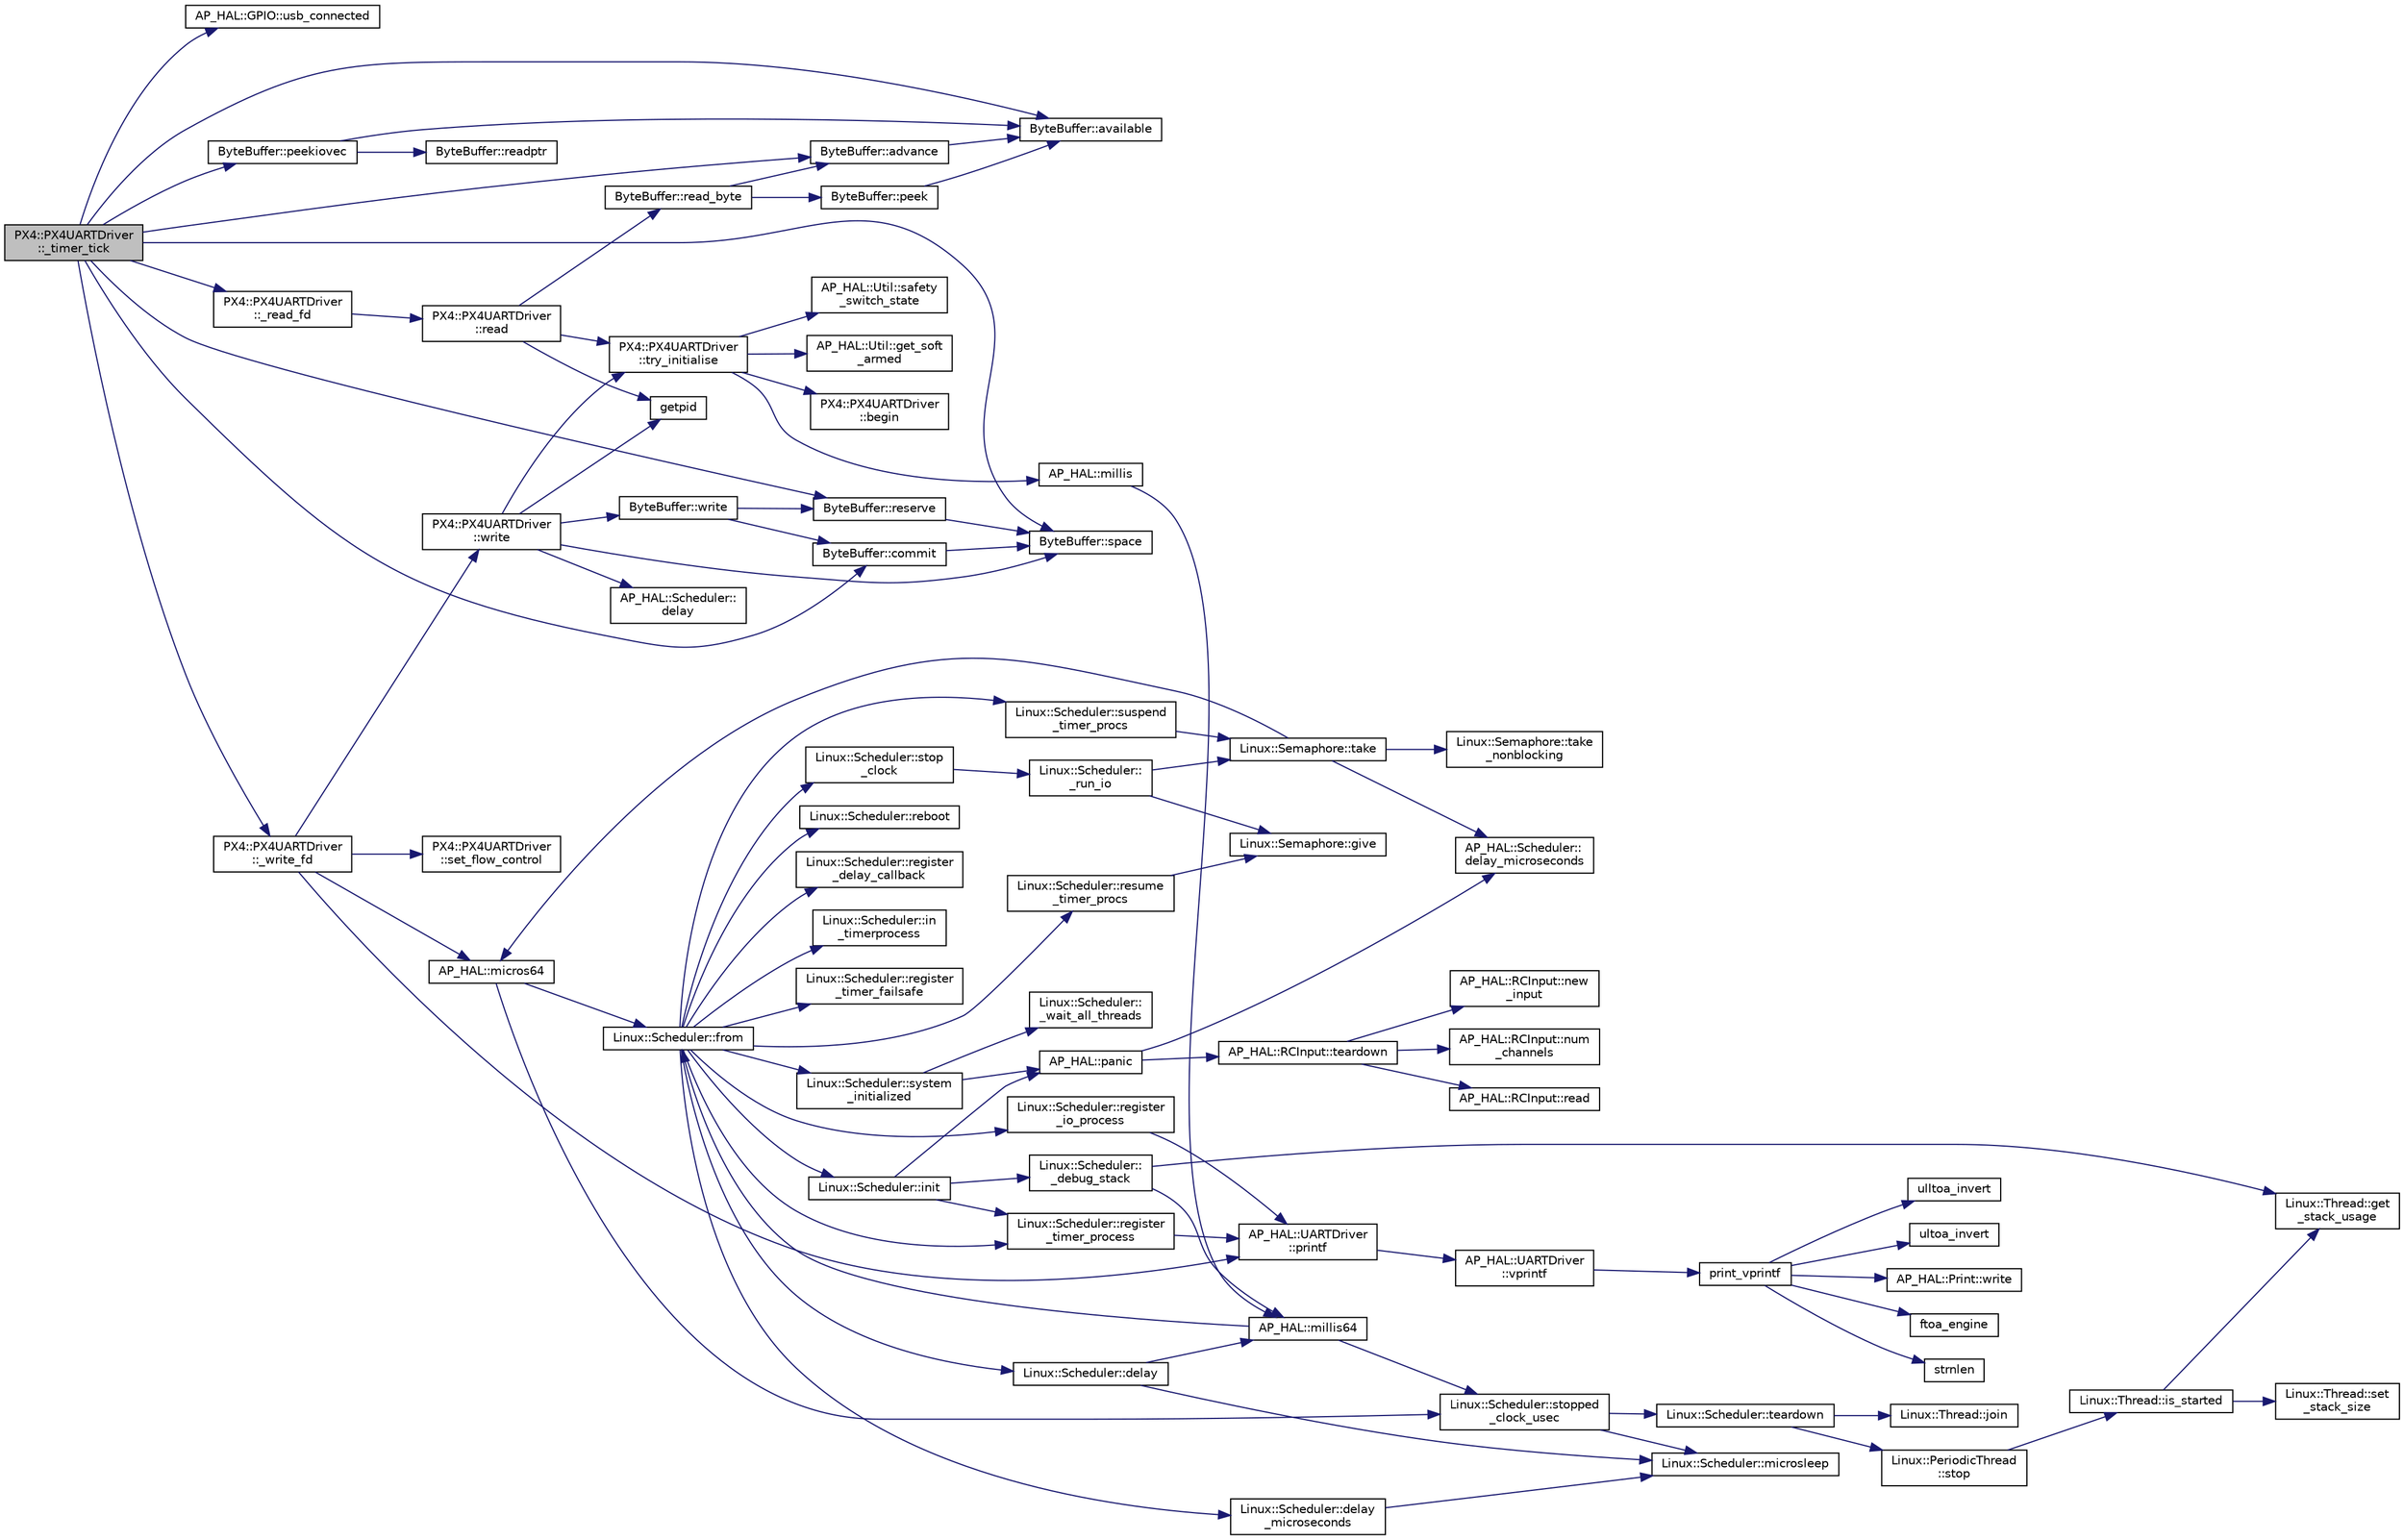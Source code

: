 digraph "PX4::PX4UARTDriver::_timer_tick"
{
 // INTERACTIVE_SVG=YES
  edge [fontname="Helvetica",fontsize="10",labelfontname="Helvetica",labelfontsize="10"];
  node [fontname="Helvetica",fontsize="10",shape=record];
  rankdir="LR";
  Node1 [label="PX4::PX4UARTDriver\l::_timer_tick",height=0.2,width=0.4,color="black", fillcolor="grey75", style="filled", fontcolor="black"];
  Node1 -> Node2 [color="midnightblue",fontsize="10",style="solid",fontname="Helvetica"];
  Node2 [label="AP_HAL::GPIO::usb_connected",height=0.2,width=0.4,color="black", fillcolor="white", style="filled",URL="$classAP__HAL_1_1GPIO.html#ab0ea67003249493b7efc0528410b9be6"];
  Node1 -> Node3 [color="midnightblue",fontsize="10",style="solid",fontname="Helvetica"];
  Node3 [label="ByteBuffer::available",height=0.2,width=0.4,color="black", fillcolor="white", style="filled",URL="$classByteBuffer.html#aacbc04305e267a33a431f8736f8d0d5d"];
  Node1 -> Node4 [color="midnightblue",fontsize="10",style="solid",fontname="Helvetica"];
  Node4 [label="ByteBuffer::peekiovec",height=0.2,width=0.4,color="black", fillcolor="white", style="filled",URL="$classByteBuffer.html#a413289b6d4cc7f9550b9c75dc7e886d5"];
  Node4 -> Node3 [color="midnightblue",fontsize="10",style="solid",fontname="Helvetica"];
  Node4 -> Node5 [color="midnightblue",fontsize="10",style="solid",fontname="Helvetica"];
  Node5 [label="ByteBuffer::readptr",height=0.2,width=0.4,color="black", fillcolor="white", style="filled",URL="$classByteBuffer.html#ac8877785d9931ae293a216b46951b4a1"];
  Node1 -> Node6 [color="midnightblue",fontsize="10",style="solid",fontname="Helvetica"];
  Node6 [label="PX4::PX4UARTDriver\l::_write_fd",height=0.2,width=0.4,color="black", fillcolor="white", style="filled",URL="$classPX4_1_1PX4UARTDriver.html#a999818ba89f3849918b43fb38dd3e836"];
  Node6 -> Node7 [color="midnightblue",fontsize="10",style="solid",fontname="Helvetica"];
  Node7 [label="AP_HAL::micros64",height=0.2,width=0.4,color="black", fillcolor="white", style="filled",URL="$namespaceAP__HAL.html#a7aa0ce7625c9680e30ff4a99940907a5"];
  Node7 -> Node8 [color="midnightblue",fontsize="10",style="solid",fontname="Helvetica"];
  Node8 [label="Linux::Scheduler::from",height=0.2,width=0.4,color="black", fillcolor="white", style="filled",URL="$classLinux_1_1Scheduler.html#a53ecaae0fdc72f85bd57c4b0cff93653"];
  Node8 -> Node9 [color="midnightblue",fontsize="10",style="solid",fontname="Helvetica"];
  Node9 [label="Linux::Scheduler::init",height=0.2,width=0.4,color="black", fillcolor="white", style="filled",URL="$classLinux_1_1Scheduler.html#a3d77c332e051c28c83fb07757e7100bd"];
  Node9 -> Node10 [color="midnightblue",fontsize="10",style="solid",fontname="Helvetica"];
  Node10 [label="AP_HAL::panic",height=0.2,width=0.4,color="black", fillcolor="white", style="filled",URL="$namespaceAP__HAL.html#a71832f03d849a0c088f04fc98d3c8143"];
  Node10 -> Node11 [color="midnightblue",fontsize="10",style="solid",fontname="Helvetica"];
  Node11 [label="AP_HAL::RCInput::teardown",height=0.2,width=0.4,color="black", fillcolor="white", style="filled",URL="$classAP__HAL_1_1RCInput.html#a2bea13d38f2b9ae8bf5193a3a69f0a31"];
  Node11 -> Node12 [color="midnightblue",fontsize="10",style="solid",fontname="Helvetica"];
  Node12 [label="AP_HAL::RCInput::new\l_input",height=0.2,width=0.4,color="black", fillcolor="white", style="filled",URL="$classAP__HAL_1_1RCInput.html#aee1fade33080edef83dd7db0fad0f7da"];
  Node11 -> Node13 [color="midnightblue",fontsize="10",style="solid",fontname="Helvetica"];
  Node13 [label="AP_HAL::RCInput::num\l_channels",height=0.2,width=0.4,color="black", fillcolor="white", style="filled",URL="$classAP__HAL_1_1RCInput.html#ae55f959c6115c1f41783af3a2b6c4fcd"];
  Node11 -> Node14 [color="midnightblue",fontsize="10",style="solid",fontname="Helvetica"];
  Node14 [label="AP_HAL::RCInput::read",height=0.2,width=0.4,color="black", fillcolor="white", style="filled",URL="$classAP__HAL_1_1RCInput.html#a078fd7e6d2e6a899009ec674a8e03498"];
  Node10 -> Node15 [color="midnightblue",fontsize="10",style="solid",fontname="Helvetica"];
  Node15 [label="AP_HAL::Scheduler::\ldelay_microseconds",height=0.2,width=0.4,color="black", fillcolor="white", style="filled",URL="$classAP__HAL_1_1Scheduler.html#a78c4f1b1f192ac1c99544b6cc8f099b0"];
  Node9 -> Node16 [color="midnightblue",fontsize="10",style="solid",fontname="Helvetica"];
  Node16 [label="Linux::Scheduler::register\l_timer_process",height=0.2,width=0.4,color="black", fillcolor="white", style="filled",URL="$classLinux_1_1Scheduler.html#a02a34a123dfebaf360f7010745e1e646"];
  Node16 -> Node17 [color="midnightblue",fontsize="10",style="solid",fontname="Helvetica"];
  Node17 [label="AP_HAL::UARTDriver\l::printf",height=0.2,width=0.4,color="black", fillcolor="white", style="filled",URL="$classAP__HAL_1_1UARTDriver.html#a6ceedc792594e59fc7d80b39a435f027"];
  Node17 -> Node18 [color="midnightblue",fontsize="10",style="solid",fontname="Helvetica"];
  Node18 [label="AP_HAL::UARTDriver\l::vprintf",height=0.2,width=0.4,color="black", fillcolor="white", style="filled",URL="$classAP__HAL_1_1UARTDriver.html#aa8abfb6d6641299472c29ac1edde559f"];
  Node18 -> Node19 [color="midnightblue",fontsize="10",style="solid",fontname="Helvetica"];
  Node19 [label="print_vprintf",height=0.2,width=0.4,color="black", fillcolor="white", style="filled",URL="$print__vprintf_8cpp.html#a1534eaeab54696df96975b56d9f49212"];
  Node19 -> Node20 [color="midnightblue",fontsize="10",style="solid",fontname="Helvetica"];
  Node20 [label="AP_HAL::Print::write",height=0.2,width=0.4,color="black", fillcolor="white", style="filled",URL="$classAP__HAL_1_1Print.html#acc65391952a43334f8f5c9bef341f501"];
  Node19 -> Node21 [color="midnightblue",fontsize="10",style="solid",fontname="Helvetica"];
  Node21 [label="ftoa_engine",height=0.2,width=0.4,color="black", fillcolor="white", style="filled",URL="$ftoa__engine_8cpp.html#a1c28234da8f20b43c85890d4bb452947"];
  Node19 -> Node22 [color="midnightblue",fontsize="10",style="solid",fontname="Helvetica"];
  Node22 [label="strnlen",height=0.2,width=0.4,color="black", fillcolor="white", style="filled",URL="$replace_8cpp.html#a880bcc7b85a09e6254691bebd5344b51"];
  Node19 -> Node23 [color="midnightblue",fontsize="10",style="solid",fontname="Helvetica"];
  Node23 [label="ulltoa_invert",height=0.2,width=0.4,color="black", fillcolor="white", style="filled",URL="$utoa__invert_8cpp.html#a34926f552460b47c414ec4d83b32815c"];
  Node19 -> Node24 [color="midnightblue",fontsize="10",style="solid",fontname="Helvetica"];
  Node24 [label="ultoa_invert",height=0.2,width=0.4,color="black", fillcolor="white", style="filled",URL="$utoa__invert_8cpp.html#a5d99bba8e697c1e11da489d88fca8559"];
  Node9 -> Node25 [color="midnightblue",fontsize="10",style="solid",fontname="Helvetica"];
  Node25 [label="Linux::Scheduler::\l_debug_stack",height=0.2,width=0.4,color="black", fillcolor="white", style="filled",URL="$classLinux_1_1Scheduler.html#a163eb7b285c95b1b1d036fc61d723910"];
  Node25 -> Node26 [color="midnightblue",fontsize="10",style="solid",fontname="Helvetica"];
  Node26 [label="AP_HAL::millis64",height=0.2,width=0.4,color="black", fillcolor="white", style="filled",URL="$namespaceAP__HAL.html#a59336c5fceaf28a76d1df1581a87a25d"];
  Node26 -> Node8 [color="midnightblue",fontsize="10",style="solid",fontname="Helvetica"];
  Node26 -> Node27 [color="midnightblue",fontsize="10",style="solid",fontname="Helvetica"];
  Node27 [label="Linux::Scheduler::stopped\l_clock_usec",height=0.2,width=0.4,color="black", fillcolor="white", style="filled",URL="$classLinux_1_1Scheduler.html#a682b4c34f330f66db5ab4aa5d96e13f9"];
  Node27 -> Node28 [color="midnightblue",fontsize="10",style="solid",fontname="Helvetica"];
  Node28 [label="Linux::Scheduler::microsleep",height=0.2,width=0.4,color="black", fillcolor="white", style="filled",URL="$classLinux_1_1Scheduler.html#a647872aff158b510c56862f51f951538"];
  Node27 -> Node29 [color="midnightblue",fontsize="10",style="solid",fontname="Helvetica"];
  Node29 [label="Linux::Scheduler::teardown",height=0.2,width=0.4,color="black", fillcolor="white", style="filled",URL="$classLinux_1_1Scheduler.html#ab373a83d818679432520ea881044b2a7"];
  Node29 -> Node30 [color="midnightblue",fontsize="10",style="solid",fontname="Helvetica"];
  Node30 [label="Linux::PeriodicThread\l::stop",height=0.2,width=0.4,color="black", fillcolor="white", style="filled",URL="$classLinux_1_1PeriodicThread.html#a136aaf6e713f63b246fc4a2905e6e9a1"];
  Node30 -> Node31 [color="midnightblue",fontsize="10",style="solid",fontname="Helvetica"];
  Node31 [label="Linux::Thread::is_started",height=0.2,width=0.4,color="black", fillcolor="white", style="filled",URL="$classLinux_1_1Thread.html#a240d7b48a9a8eb43638f67295a1819e5"];
  Node31 -> Node32 [color="midnightblue",fontsize="10",style="solid",fontname="Helvetica"];
  Node32 [label="Linux::Thread::get\l_stack_usage",height=0.2,width=0.4,color="black", fillcolor="white", style="filled",URL="$classLinux_1_1Thread.html#a6884970a0811ae21953c57fb98aa6e96"];
  Node31 -> Node33 [color="midnightblue",fontsize="10",style="solid",fontname="Helvetica"];
  Node33 [label="Linux::Thread::set\l_stack_size",height=0.2,width=0.4,color="black", fillcolor="white", style="filled",URL="$classLinux_1_1Thread.html#a8d3282b714faaf68eae534e9276419f0"];
  Node29 -> Node34 [color="midnightblue",fontsize="10",style="solid",fontname="Helvetica"];
  Node34 [label="Linux::Thread::join",height=0.2,width=0.4,color="black", fillcolor="white", style="filled",URL="$classLinux_1_1Thread.html#a32b7d184279634922e2f3b23b584fbcd"];
  Node25 -> Node32 [color="midnightblue",fontsize="10",style="solid",fontname="Helvetica"];
  Node8 -> Node35 [color="midnightblue",fontsize="10",style="solid",fontname="Helvetica"];
  Node35 [label="Linux::Scheduler::delay",height=0.2,width=0.4,color="black", fillcolor="white", style="filled",URL="$classLinux_1_1Scheduler.html#a14f3239ecbb9889823b20dc9de655c2f"];
  Node35 -> Node26 [color="midnightblue",fontsize="10",style="solid",fontname="Helvetica"];
  Node35 -> Node28 [color="midnightblue",fontsize="10",style="solid",fontname="Helvetica"];
  Node8 -> Node36 [color="midnightblue",fontsize="10",style="solid",fontname="Helvetica"];
  Node36 [label="Linux::Scheduler::delay\l_microseconds",height=0.2,width=0.4,color="black", fillcolor="white", style="filled",URL="$classLinux_1_1Scheduler.html#a4cffd5bcba0175bf49c7aa75ff3bf09a"];
  Node36 -> Node28 [color="midnightblue",fontsize="10",style="solid",fontname="Helvetica"];
  Node8 -> Node37 [color="midnightblue",fontsize="10",style="solid",fontname="Helvetica"];
  Node37 [label="Linux::Scheduler::register\l_delay_callback",height=0.2,width=0.4,color="black", fillcolor="white", style="filled",URL="$classLinux_1_1Scheduler.html#a5cb50b637d5fd3e5f9220bc23db0fb3f"];
  Node8 -> Node16 [color="midnightblue",fontsize="10",style="solid",fontname="Helvetica"];
  Node8 -> Node38 [color="midnightblue",fontsize="10",style="solid",fontname="Helvetica"];
  Node38 [label="Linux::Scheduler::register\l_io_process",height=0.2,width=0.4,color="black", fillcolor="white", style="filled",URL="$classLinux_1_1Scheduler.html#aa2be97cb8686d72cc322fb38f69a940c"];
  Node38 -> Node17 [color="midnightblue",fontsize="10",style="solid",fontname="Helvetica"];
  Node8 -> Node39 [color="midnightblue",fontsize="10",style="solid",fontname="Helvetica"];
  Node39 [label="Linux::Scheduler::suspend\l_timer_procs",height=0.2,width=0.4,color="black", fillcolor="white", style="filled",URL="$classLinux_1_1Scheduler.html#abba967d02c28cb0b16a7cebbff9bc6d6"];
  Node39 -> Node40 [color="midnightblue",fontsize="10",style="solid",fontname="Helvetica"];
  Node40 [label="Linux::Semaphore::take",height=0.2,width=0.4,color="black", fillcolor="white", style="filled",URL="$classLinux_1_1Semaphore.html#afc4c8706abb7e68aa4001ea372dc614e"];
  Node40 -> Node41 [color="midnightblue",fontsize="10",style="solid",fontname="Helvetica"];
  Node41 [label="Linux::Semaphore::take\l_nonblocking",height=0.2,width=0.4,color="black", fillcolor="white", style="filled",URL="$classLinux_1_1Semaphore.html#a561b4f40f3a76335f1a686c2aed526f9"];
  Node40 -> Node7 [color="midnightblue",fontsize="10",style="solid",fontname="Helvetica"];
  Node40 -> Node15 [color="midnightblue",fontsize="10",style="solid",fontname="Helvetica"];
  Node8 -> Node42 [color="midnightblue",fontsize="10",style="solid",fontname="Helvetica"];
  Node42 [label="Linux::Scheduler::resume\l_timer_procs",height=0.2,width=0.4,color="black", fillcolor="white", style="filled",URL="$classLinux_1_1Scheduler.html#aee4e701b92cb4721c4de1bfcdcded70c"];
  Node42 -> Node43 [color="midnightblue",fontsize="10",style="solid",fontname="Helvetica"];
  Node43 [label="Linux::Semaphore::give",height=0.2,width=0.4,color="black", fillcolor="white", style="filled",URL="$classLinux_1_1Semaphore.html#a216f91636f64b57b59d43ef64af91624"];
  Node8 -> Node44 [color="midnightblue",fontsize="10",style="solid",fontname="Helvetica"];
  Node44 [label="Linux::Scheduler::in\l_timerprocess",height=0.2,width=0.4,color="black", fillcolor="white", style="filled",URL="$classLinux_1_1Scheduler.html#af23753e7c6bfa97553db215a64235455"];
  Node8 -> Node45 [color="midnightblue",fontsize="10",style="solid",fontname="Helvetica"];
  Node45 [label="Linux::Scheduler::register\l_timer_failsafe",height=0.2,width=0.4,color="black", fillcolor="white", style="filled",URL="$classLinux_1_1Scheduler.html#ac193459e3575c7a0588fdc72250c2044"];
  Node8 -> Node46 [color="midnightblue",fontsize="10",style="solid",fontname="Helvetica"];
  Node46 [label="Linux::Scheduler::system\l_initialized",height=0.2,width=0.4,color="black", fillcolor="white", style="filled",URL="$classLinux_1_1Scheduler.html#ad6070a7ee637adf5101b1e6b6efbf8f6"];
  Node46 -> Node10 [color="midnightblue",fontsize="10",style="solid",fontname="Helvetica"];
  Node46 -> Node47 [color="midnightblue",fontsize="10",style="solid",fontname="Helvetica"];
  Node47 [label="Linux::Scheduler::\l_wait_all_threads",height=0.2,width=0.4,color="black", fillcolor="white", style="filled",URL="$classLinux_1_1Scheduler.html#ac52c8da3f1f4fd79c50bd64379daf399"];
  Node8 -> Node48 [color="midnightblue",fontsize="10",style="solid",fontname="Helvetica"];
  Node48 [label="Linux::Scheduler::reboot",height=0.2,width=0.4,color="black", fillcolor="white", style="filled",URL="$classLinux_1_1Scheduler.html#ae72cfa66c849ffd882ef518c35c71e69"];
  Node8 -> Node49 [color="midnightblue",fontsize="10",style="solid",fontname="Helvetica"];
  Node49 [label="Linux::Scheduler::stop\l_clock",height=0.2,width=0.4,color="black", fillcolor="white", style="filled",URL="$classLinux_1_1Scheduler.html#a392aebafcdfe9a812e4db4b7a9dcce9c"];
  Node49 -> Node50 [color="midnightblue",fontsize="10",style="solid",fontname="Helvetica"];
  Node50 [label="Linux::Scheduler::\l_run_io",height=0.2,width=0.4,color="black", fillcolor="white", style="filled",URL="$classLinux_1_1Scheduler.html#a70b024d7d0886bf47b46cc3ee310d638"];
  Node50 -> Node40 [color="midnightblue",fontsize="10",style="solid",fontname="Helvetica"];
  Node50 -> Node43 [color="midnightblue",fontsize="10",style="solid",fontname="Helvetica"];
  Node7 -> Node27 [color="midnightblue",fontsize="10",style="solid",fontname="Helvetica"];
  Node6 -> Node17 [color="midnightblue",fontsize="10",style="solid",fontname="Helvetica"];
  Node6 -> Node51 [color="midnightblue",fontsize="10",style="solid",fontname="Helvetica"];
  Node51 [label="PX4::PX4UARTDriver\l::set_flow_control",height=0.2,width=0.4,color="black", fillcolor="white", style="filled",URL="$classPX4_1_1PX4UARTDriver.html#a52e3e61c54427e91502549d0ba622314"];
  Node6 -> Node52 [color="midnightblue",fontsize="10",style="solid",fontname="Helvetica"];
  Node52 [label="PX4::PX4UARTDriver\l::write",height=0.2,width=0.4,color="black", fillcolor="white", style="filled",URL="$classPX4_1_1PX4UARTDriver.html#a165b2bf0c3e824061fbfd8cbc07ff97e"];
  Node52 -> Node53 [color="midnightblue",fontsize="10",style="solid",fontname="Helvetica"];
  Node53 [label="getpid",height=0.2,width=0.4,color="black", fillcolor="white", style="filled",URL="$replace_8h.html#ac61b207337ca21b3b309593fd1a0cb82"];
  Node52 -> Node54 [color="midnightblue",fontsize="10",style="solid",fontname="Helvetica"];
  Node54 [label="PX4::PX4UARTDriver\l::try_initialise",height=0.2,width=0.4,color="black", fillcolor="white", style="filled",URL="$classPX4_1_1PX4UARTDriver.html#a0b4321cec2488d6a8059018d17758084"];
  Node54 -> Node55 [color="midnightblue",fontsize="10",style="solid",fontname="Helvetica"];
  Node55 [label="AP_HAL::millis",height=0.2,width=0.4,color="black", fillcolor="white", style="filled",URL="$namespaceAP__HAL.html#a77dffbb18891996280308e21316ec186"];
  Node55 -> Node26 [color="midnightblue",fontsize="10",style="solid",fontname="Helvetica"];
  Node54 -> Node56 [color="midnightblue",fontsize="10",style="solid",fontname="Helvetica"];
  Node56 [label="AP_HAL::Util::safety\l_switch_state",height=0.2,width=0.4,color="black", fillcolor="white", style="filled",URL="$classAP__HAL_1_1Util.html#a9cd8bcd13d4c3c74c665b0702f86451b"];
  Node54 -> Node57 [color="midnightblue",fontsize="10",style="solid",fontname="Helvetica"];
  Node57 [label="AP_HAL::Util::get_soft\l_armed",height=0.2,width=0.4,color="black", fillcolor="white", style="filled",URL="$classAP__HAL_1_1Util.html#a973ee89f8eee7af3a4d2a3eb700cbf3c"];
  Node54 -> Node58 [color="midnightblue",fontsize="10",style="solid",fontname="Helvetica"];
  Node58 [label="PX4::PX4UARTDriver\l::begin",height=0.2,width=0.4,color="black", fillcolor="white", style="filled",URL="$classPX4_1_1PX4UARTDriver.html#a8eced50889d2c31d1e6095c4c7aef8b4"];
  Node52 -> Node59 [color="midnightblue",fontsize="10",style="solid",fontname="Helvetica"];
  Node59 [label="ByteBuffer::space",height=0.2,width=0.4,color="black", fillcolor="white", style="filled",URL="$classByteBuffer.html#a3b74f00bbdcb833f98ed59facfa41478"];
  Node52 -> Node60 [color="midnightblue",fontsize="10",style="solid",fontname="Helvetica"];
  Node60 [label="AP_HAL::Scheduler::\ldelay",height=0.2,width=0.4,color="black", fillcolor="white", style="filled",URL="$classAP__HAL_1_1Scheduler.html#ab3175e2e6223ccfe82f957e41cc12b26"];
  Node52 -> Node61 [color="midnightblue",fontsize="10",style="solid",fontname="Helvetica"];
  Node61 [label="ByteBuffer::write",height=0.2,width=0.4,color="black", fillcolor="white", style="filled",URL="$classByteBuffer.html#ac57883bb2bce8263d26221a250f452dc"];
  Node61 -> Node62 [color="midnightblue",fontsize="10",style="solid",fontname="Helvetica"];
  Node62 [label="ByteBuffer::reserve",height=0.2,width=0.4,color="black", fillcolor="white", style="filled",URL="$classByteBuffer.html#ad5f9e7af638987efeadb7b4bb9c0ae28"];
  Node62 -> Node59 [color="midnightblue",fontsize="10",style="solid",fontname="Helvetica"];
  Node61 -> Node63 [color="midnightblue",fontsize="10",style="solid",fontname="Helvetica"];
  Node63 [label="ByteBuffer::commit",height=0.2,width=0.4,color="black", fillcolor="white", style="filled",URL="$classByteBuffer.html#a866914509694b8f71af1280ad2eba222"];
  Node63 -> Node59 [color="midnightblue",fontsize="10",style="solid",fontname="Helvetica"];
  Node1 -> Node64 [color="midnightblue",fontsize="10",style="solid",fontname="Helvetica"];
  Node64 [label="ByteBuffer::advance",height=0.2,width=0.4,color="black", fillcolor="white", style="filled",URL="$classByteBuffer.html#a876a74665a4f4358cf2a57941543d0d6"];
  Node64 -> Node3 [color="midnightblue",fontsize="10",style="solid",fontname="Helvetica"];
  Node1 -> Node62 [color="midnightblue",fontsize="10",style="solid",fontname="Helvetica"];
  Node1 -> Node59 [color="midnightblue",fontsize="10",style="solid",fontname="Helvetica"];
  Node1 -> Node65 [color="midnightblue",fontsize="10",style="solid",fontname="Helvetica"];
  Node65 [label="PX4::PX4UARTDriver\l::_read_fd",height=0.2,width=0.4,color="black", fillcolor="white", style="filled",URL="$classPX4_1_1PX4UARTDriver.html#abab7e875c48a125ad33bbf6e77526678"];
  Node65 -> Node66 [color="midnightblue",fontsize="10",style="solid",fontname="Helvetica"];
  Node66 [label="PX4::PX4UARTDriver\l::read",height=0.2,width=0.4,color="black", fillcolor="white", style="filled",URL="$classPX4_1_1PX4UARTDriver.html#a6e4814e1b94bc882c0c9e7f95897152a"];
  Node66 -> Node53 [color="midnightblue",fontsize="10",style="solid",fontname="Helvetica"];
  Node66 -> Node54 [color="midnightblue",fontsize="10",style="solid",fontname="Helvetica"];
  Node66 -> Node67 [color="midnightblue",fontsize="10",style="solid",fontname="Helvetica"];
  Node67 [label="ByteBuffer::read_byte",height=0.2,width=0.4,color="black", fillcolor="white", style="filled",URL="$classByteBuffer.html#a4321015e241fb3326d190b7ee6e4faea"];
  Node67 -> Node68 [color="midnightblue",fontsize="10",style="solid",fontname="Helvetica"];
  Node68 [label="ByteBuffer::peek",height=0.2,width=0.4,color="black", fillcolor="white", style="filled",URL="$classByteBuffer.html#afe100bddde679bb1130338073ec5a9a9"];
  Node68 -> Node3 [color="midnightblue",fontsize="10",style="solid",fontname="Helvetica"];
  Node67 -> Node64 [color="midnightblue",fontsize="10",style="solid",fontname="Helvetica"];
  Node1 -> Node63 [color="midnightblue",fontsize="10",style="solid",fontname="Helvetica"];
}
